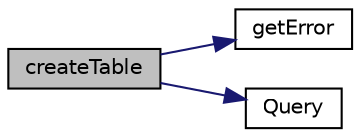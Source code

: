 digraph G
{
  edge [fontname="Helvetica",fontsize="10",labelfontname="Helvetica",labelfontsize="10"];
  node [fontname="Helvetica",fontsize="10",shape=record];
  rankdir=LR;
  Node1 [label="createTable",height=0.2,width=0.4,color="black", fillcolor="grey75", style="filled" fontcolor="black"];
  Node1 -> Node2 [color="midnightblue",fontsize="10",style="solid",fontname="Helvetica"];
  Node2 [label="getError",height=0.2,width=0.4,color="black", fillcolor="white", style="filled",URL="$class_my_s_q_li_database.html#a24ada5decce3d1b79cd82f5a90ccf404"];
  Node1 -> Node3 [color="midnightblue",fontsize="10",style="solid",fontname="Helvetica"];
  Node3 [label="Query",height=0.2,width=0.4,color="black", fillcolor="white", style="filled",URL="$class_my_s_q_li_database.html#aebc962126fd37fd3478c4689156d5f83"];
}
